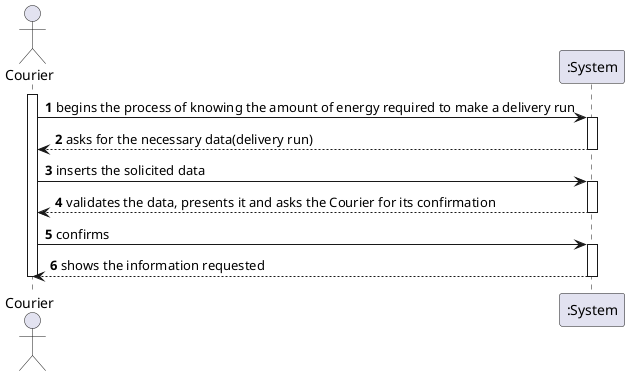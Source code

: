 @startuml 

autonumber
actor "Courier" as C

activate C
C -> ":System" : begins the process of knowing the amount of energy required to make a delivery run
activate ":System"
":System" --> C : asks for the necessary data(delivery run)
deactivate ":System"

C -> ":System" : inserts the solicited data
activate ":System"
":System" --> C : validates the data, presents it and asks the Courier for its confirmation
deactivate ":System"

C -> ":System" : confirms
activate ":System"
":System" --> C : shows the information requested
deactivate ":System"

deactivate C

@enduml